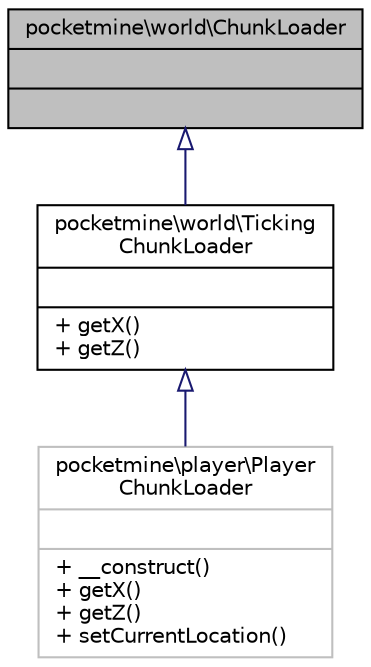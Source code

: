 digraph "pocketmine\world\ChunkLoader"
{
 // INTERACTIVE_SVG=YES
 // LATEX_PDF_SIZE
  edge [fontname="Helvetica",fontsize="10",labelfontname="Helvetica",labelfontsize="10"];
  node [fontname="Helvetica",fontsize="10",shape=record];
  Node1 [label="{pocketmine\\world\\ChunkLoader\n||}",height=0.2,width=0.4,color="black", fillcolor="grey75", style="filled", fontcolor="black",tooltip=" "];
  Node1 -> Node2 [dir="back",color="midnightblue",fontsize="10",style="solid",arrowtail="onormal",fontname="Helvetica"];
  Node2 [label="{pocketmine\\world\\Ticking\lChunkLoader\n||+ getX()\l+ getZ()\l}",height=0.2,width=0.4,color="black", fillcolor="white", style="filled",URL="$d0/d04/interfacepocketmine_1_1world_1_1_ticking_chunk_loader.html",tooltip=" "];
  Node2 -> Node3 [dir="back",color="midnightblue",fontsize="10",style="solid",arrowtail="onormal",fontname="Helvetica"];
  Node3 [label="{pocketmine\\player\\Player\lChunkLoader\n||+ __construct()\l+ getX()\l+ getZ()\l+ setCurrentLocation()\l}",height=0.2,width=0.4,color="grey75", fillcolor="white", style="filled",URL="$d0/dec/classpocketmine_1_1player_1_1_player_chunk_loader.html",tooltip=" "];
}
